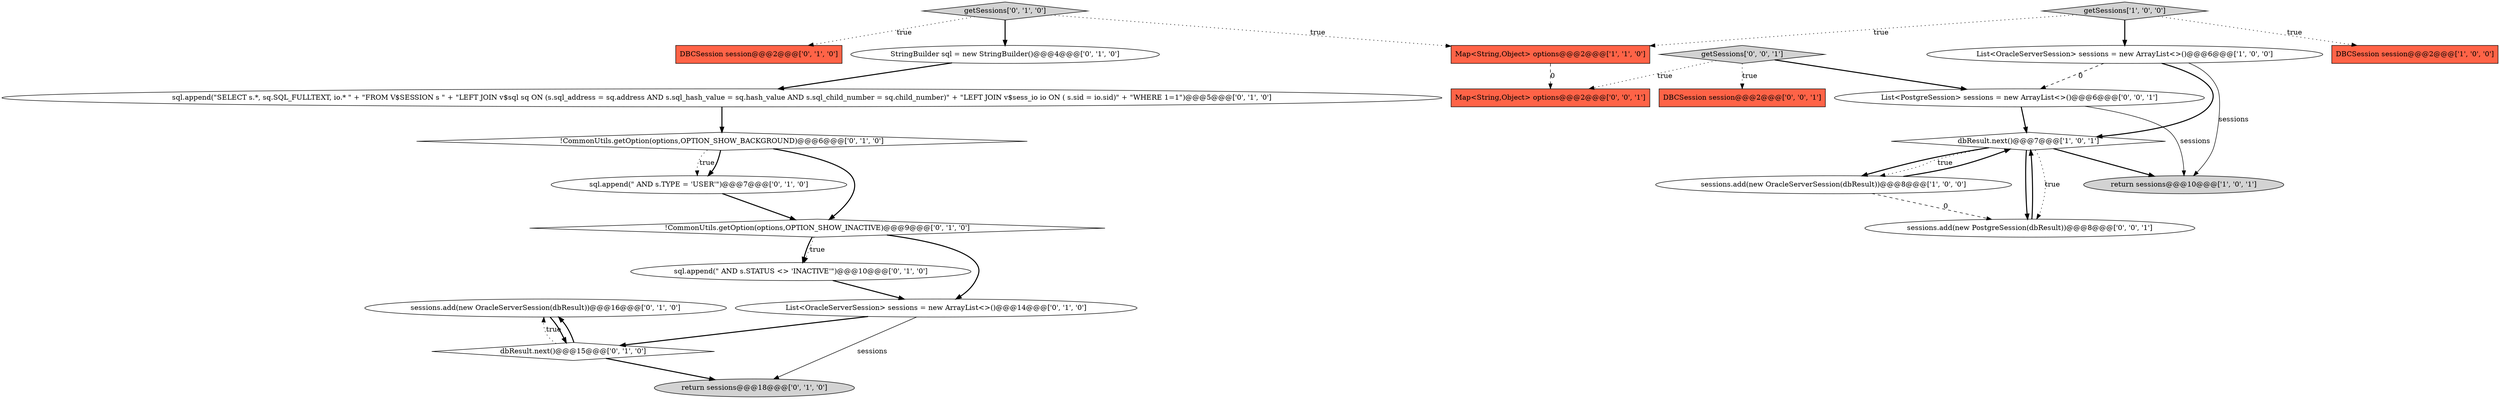 digraph {
13 [style = filled, label = "sessions.add(new OracleServerSession(dbResult))@@@16@@@['0', '1', '0']", fillcolor = white, shape = ellipse image = "AAA0AAABBB2BBB"];
10 [style = filled, label = "return sessions@@@18@@@['0', '1', '0']", fillcolor = lightgray, shape = ellipse image = "AAA0AAABBB2BBB"];
5 [style = filled, label = "Map<String,Object> options@@@2@@@['1', '1', '0']", fillcolor = tomato, shape = box image = "AAA0AAABBB1BBB"];
4 [style = filled, label = "return sessions@@@10@@@['1', '0', '1']", fillcolor = lightgray, shape = ellipse image = "AAA0AAABBB1BBB"];
19 [style = filled, label = "List<PostgreSession> sessions = new ArrayList<>()@@@6@@@['0', '0', '1']", fillcolor = white, shape = ellipse image = "AAA0AAABBB3BBB"];
8 [style = filled, label = "DBCSession session@@@2@@@['0', '1', '0']", fillcolor = tomato, shape = box image = "AAA0AAABBB2BBB"];
7 [style = filled, label = "sql.append(\"SELECT s.*, sq.SQL_FULLTEXT, io.* \" + \"FROM V$SESSION s \" + \"LEFT JOIN v$sql sq ON (s.sql_address = sq.address AND s.sql_hash_value = sq.hash_value AND s.sql_child_number = sq.child_number)\" + \"LEFT JOIN v$sess_io io ON ( s.sid = io.sid)\" + \"WHERE 1=1\")@@@5@@@['0', '1', '0']", fillcolor = white, shape = ellipse image = "AAA1AAABBB2BBB"];
22 [style = filled, label = "getSessions['0', '0', '1']", fillcolor = lightgray, shape = diamond image = "AAA0AAABBB3BBB"];
17 [style = filled, label = "sql.append(\" AND s.TYPE = 'USER'\")@@@7@@@['0', '1', '0']", fillcolor = white, shape = ellipse image = "AAA1AAABBB2BBB"];
12 [style = filled, label = "getSessions['0', '1', '0']", fillcolor = lightgray, shape = diamond image = "AAA0AAABBB2BBB"];
6 [style = filled, label = "sessions.add(new OracleServerSession(dbResult))@@@8@@@['1', '0', '0']", fillcolor = white, shape = ellipse image = "AAA0AAABBB1BBB"];
2 [style = filled, label = "List<OracleServerSession> sessions = new ArrayList<>()@@@6@@@['1', '0', '0']", fillcolor = white, shape = ellipse image = "AAA0AAABBB1BBB"];
11 [style = filled, label = "sql.append(\" AND s.STATUS <> 'INACTIVE'\")@@@10@@@['0', '1', '0']", fillcolor = white, shape = ellipse image = "AAA1AAABBB2BBB"];
0 [style = filled, label = "getSessions['1', '0', '0']", fillcolor = lightgray, shape = diamond image = "AAA0AAABBB1BBB"];
20 [style = filled, label = "DBCSession session@@@2@@@['0', '0', '1']", fillcolor = tomato, shape = box image = "AAA0AAABBB3BBB"];
23 [style = filled, label = "Map<String,Object> options@@@2@@@['0', '0', '1']", fillcolor = tomato, shape = box image = "AAA0AAABBB3BBB"];
9 [style = filled, label = "dbResult.next()@@@15@@@['0', '1', '0']", fillcolor = white, shape = diamond image = "AAA0AAABBB2BBB"];
15 [style = filled, label = "!CommonUtils.getOption(options,OPTION_SHOW_BACKGROUND)@@@6@@@['0', '1', '0']", fillcolor = white, shape = diamond image = "AAA1AAABBB2BBB"];
14 [style = filled, label = "List<OracleServerSession> sessions = new ArrayList<>()@@@14@@@['0', '1', '0']", fillcolor = white, shape = ellipse image = "AAA0AAABBB2BBB"];
16 [style = filled, label = "StringBuilder sql = new StringBuilder()@@@4@@@['0', '1', '0']", fillcolor = white, shape = ellipse image = "AAA0AAABBB2BBB"];
18 [style = filled, label = "!CommonUtils.getOption(options,OPTION_SHOW_INACTIVE)@@@9@@@['0', '1', '0']", fillcolor = white, shape = diamond image = "AAA1AAABBB2BBB"];
3 [style = filled, label = "dbResult.next()@@@7@@@['1', '0', '1']", fillcolor = white, shape = diamond image = "AAA0AAABBB1BBB"];
1 [style = filled, label = "DBCSession session@@@2@@@['1', '0', '0']", fillcolor = tomato, shape = box image = "AAA0AAABBB1BBB"];
21 [style = filled, label = "sessions.add(new PostgreSession(dbResult))@@@8@@@['0', '0', '1']", fillcolor = white, shape = ellipse image = "AAA0AAABBB3BBB"];
19->3 [style = bold, label=""];
15->17 [style = dotted, label="true"];
22->19 [style = bold, label=""];
22->23 [style = dotted, label="true"];
21->3 [style = bold, label=""];
0->1 [style = dotted, label="true"];
15->18 [style = bold, label=""];
3->21 [style = bold, label=""];
15->17 [style = bold, label=""];
9->13 [style = bold, label=""];
9->13 [style = dotted, label="true"];
3->21 [style = dotted, label="true"];
22->20 [style = dotted, label="true"];
14->9 [style = bold, label=""];
11->14 [style = bold, label=""];
12->5 [style = dotted, label="true"];
12->16 [style = bold, label=""];
2->3 [style = bold, label=""];
3->6 [style = bold, label=""];
0->5 [style = dotted, label="true"];
18->11 [style = dotted, label="true"];
12->8 [style = dotted, label="true"];
2->19 [style = dashed, label="0"];
2->4 [style = solid, label="sessions"];
5->23 [style = dashed, label="0"];
14->10 [style = solid, label="sessions"];
6->3 [style = bold, label=""];
3->6 [style = dotted, label="true"];
6->21 [style = dashed, label="0"];
16->7 [style = bold, label=""];
7->15 [style = bold, label=""];
13->9 [style = bold, label=""];
0->2 [style = bold, label=""];
18->14 [style = bold, label=""];
3->4 [style = bold, label=""];
18->11 [style = bold, label=""];
19->4 [style = solid, label="sessions"];
9->10 [style = bold, label=""];
17->18 [style = bold, label=""];
}
